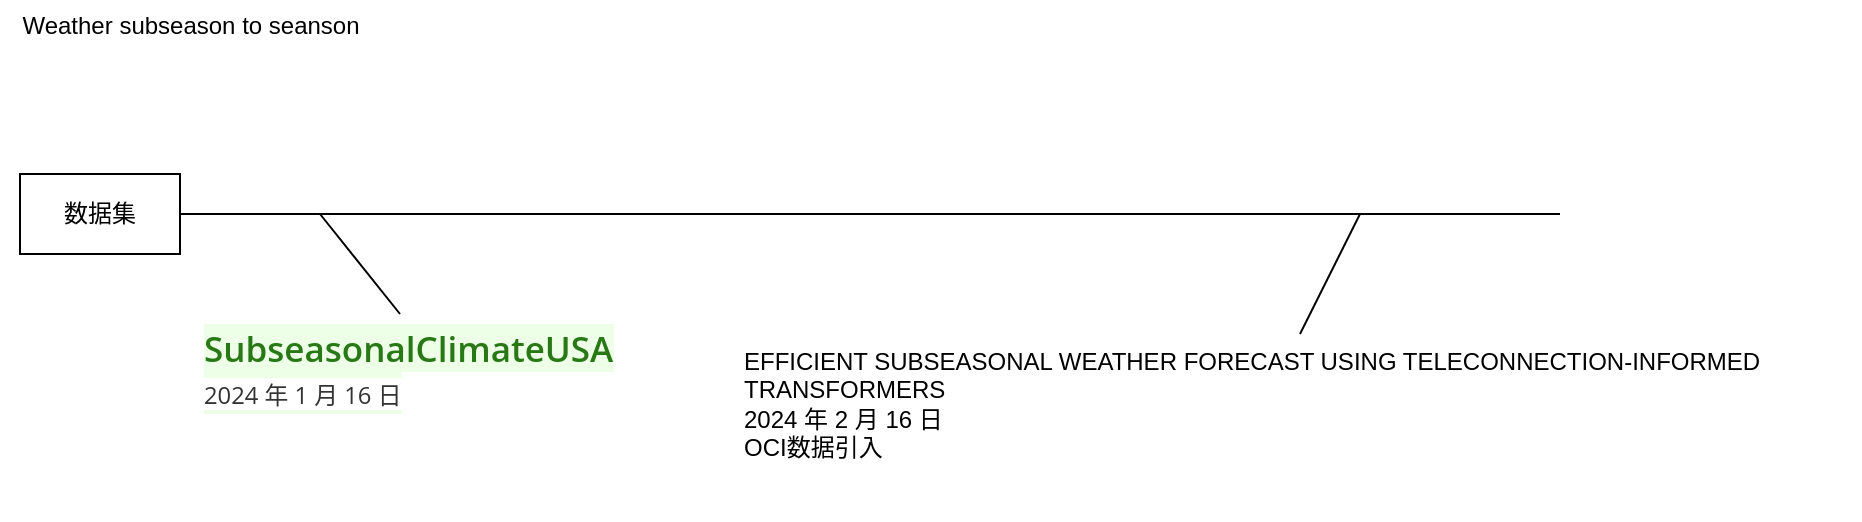 <mxfile version="24.7.7">
  <diagram name="第 1 页" id="gFlguENXiU12kpQLrxRx">
    <mxGraphModel dx="2549" dy="568" grid="1" gridSize="10" guides="1" tooltips="1" connect="1" arrows="1" fold="1" page="1" pageScale="1" pageWidth="827" pageHeight="1169" math="0" shadow="0">
      <root>
        <mxCell id="0" />
        <mxCell id="1" parent="0" />
        <mxCell id="cDxK8CzM8uQFrHm3YZL3-1" value="Weather subseason to seanson&lt;div&gt;&lt;br&gt;&lt;/div&gt;" style="text;html=1;align=center;verticalAlign=middle;resizable=0;points=[];autosize=1;strokeColor=none;fillColor=none;" vertex="1" parent="1">
          <mxGeometry x="-1640" y="13" width="190" height="40" as="geometry" />
        </mxCell>
        <mxCell id="cDxK8CzM8uQFrHm3YZL3-2" value="数据集" style="whiteSpace=wrap;html=1;" vertex="1" parent="1">
          <mxGeometry x="-1630" y="100" width="80" height="40" as="geometry" />
        </mxCell>
        <mxCell id="cDxK8CzM8uQFrHm3YZL3-3" value="" style="endArrow=none;html=1;rounded=0;exitX=1;exitY=0.5;exitDx=0;exitDy=0;" edge="1" parent="1" source="cDxK8CzM8uQFrHm3YZL3-2">
          <mxGeometry width="50" height="50" relative="1" as="geometry">
            <mxPoint x="-1250" y="240" as="sourcePoint" />
            <mxPoint x="-860" y="120" as="targetPoint" />
          </mxGeometry>
        </mxCell>
        <mxCell id="cDxK8CzM8uQFrHm3YZL3-4" value="" style="endArrow=none;html=1;rounded=0;" edge="1" parent="1">
          <mxGeometry width="50" height="50" relative="1" as="geometry">
            <mxPoint x="-1440" y="170" as="sourcePoint" />
            <mxPoint x="-1480" y="120" as="targetPoint" />
          </mxGeometry>
        </mxCell>
        <mxCell id="cDxK8CzM8uQFrHm3YZL3-5" value="&lt;span style=&quot;color: rgb(40, 121, 22); font-family: &amp;quot;Open Sans&amp;quot;, &amp;quot;Lucida Grande&amp;quot;, &amp;quot;Helvetica Neue&amp;quot;, Helvetica, Arial, sans-serif; font-size: 17.5px; font-style: normal; font-variant-ligatures: normal; font-variant-caps: normal; font-weight: 600; letter-spacing: normal; orphans: 2; text-align: left; text-indent: 0px; text-transform: none; widows: 2; word-spacing: 0px; -webkit-text-stroke-width: 0px; white-space: normal; background-color: rgb(238, 255, 232); text-decoration-thickness: initial; text-decoration-style: initial; text-decoration-color: initial; display: inline !important; float: none;&quot;&gt;SubseasonalClimateUSA&lt;/span&gt;&lt;div&gt;&lt;span style=&quot;color: rgb(40, 121, 22); font-family: &amp;quot;Open Sans&amp;quot;, &amp;quot;Lucida Grande&amp;quot;, &amp;quot;Helvetica Neue&amp;quot;, Helvetica, Arial, sans-serif; font-size: 17.5px; font-style: normal; font-variant-ligatures: normal; font-variant-caps: normal; font-weight: 600; letter-spacing: normal; orphans: 2; text-align: left; text-indent: 0px; text-transform: none; widows: 2; word-spacing: 0px; -webkit-text-stroke-width: 0px; white-space: normal; background-color: rgb(238, 255, 232); text-decoration-thickness: initial; text-decoration-style: initial; text-decoration-color: initial; display: inline !important; float: none;&quot;&gt;&lt;span style=&quot;color: rgb(51, 51, 51); font-size: 11.9px; font-weight: 400; background-color: rgb(255, 255, 255);&quot;&gt;2024 年 1 月 16 日&lt;/span&gt;&lt;br&gt;&lt;/span&gt;&lt;/div&gt;" style="text;whiteSpace=wrap;html=1;" vertex="1" parent="1">
          <mxGeometry x="-1540" y="170" width="240" height="50" as="geometry" />
        </mxCell>
        <mxCell id="cDxK8CzM8uQFrHm3YZL3-6" value="EFFICIENT SUBSEASONAL WEATHER FORECAST USING TELECONNECTION-INFORMED TRANSFORMERS&#xa;2024 年 2 月 16 日&#xa;OCI数据引入&#xa;&#xa;" style="text;whiteSpace=wrap;" vertex="1" parent="1">
          <mxGeometry x="-1270" y="180" width="560" height="50" as="geometry" />
        </mxCell>
        <mxCell id="cDxK8CzM8uQFrHm3YZL3-7" value="" style="endArrow=none;html=1;rounded=0;exitX=0.5;exitY=0;exitDx=0;exitDy=0;" edge="1" parent="1" source="cDxK8CzM8uQFrHm3YZL3-6">
          <mxGeometry width="50" height="50" relative="1" as="geometry">
            <mxPoint x="-1430" y="180" as="sourcePoint" />
            <mxPoint x="-960" y="120" as="targetPoint" />
          </mxGeometry>
        </mxCell>
      </root>
    </mxGraphModel>
  </diagram>
</mxfile>
